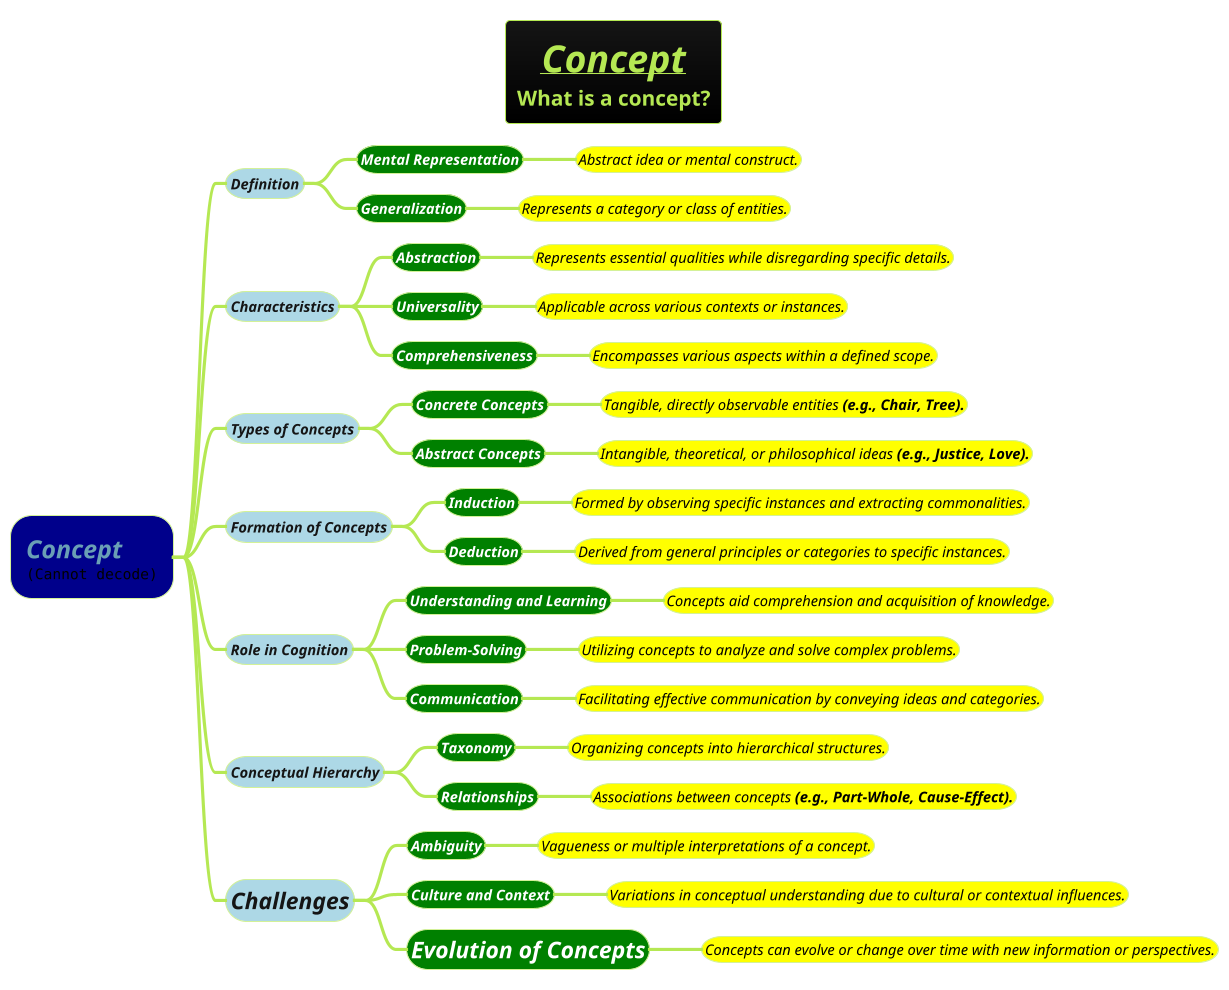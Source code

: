 @startmindmap
title =<i><b><u>Concept\nWhat is a concept?
!theme hacker

*[#darkblue] =<i>Concept\n<img:img.png>
**[#lightblue] <i><color #blac><size:14>Definition
***[#green] <b><i><color #white><size:14>Mental Representation
****[#yellow] <i><color #black><size:14>Abstract idea or mental construct.
***[#green] <b><i><color #white><size:14>Generalization
****[#yellow] <i><color #black><size:14>Represents a category or class of entities.
**[#lightblue] <i><color #blac><size:14>Characteristics
***[#green] <b><i><color #white><size:14>Abstraction
****[#yellow] <i><color #black><size:14>Represents essential qualities while disregarding specific details.
***[#green] <b><i><color #white><size:14>Universality
****[#yellow] <i><color #black><size:14>Applicable across various contexts or instances.
***[#green] <b><i><color #white><size:14>Comprehensiveness
****[#yellow] <i><color #black><size:14>Encompasses various aspects within a defined scope.
**[#lightblue] <i><color #blac><size:14>Types of Concepts
***[#green] <b><i><color #white><size:14>Concrete Concepts
****[#yellow] <i><color #black><size:14>Tangible, directly observable entities <b>(e.g., Chair, Tree).
***[#green] <b><i><color #white><size:14>Abstract Concepts
****[#yellow] <i><color #black><size:14>Intangible, theoretical, or philosophical ideas <b>(e.g., Justice, Love).
**[#lightblue] <i><color #blac><size:14>Formation of Concepts
***[#green] <b><i><color #white><size:14>Induction
****[#yellow] <i><color #black><size:14>Formed by observing specific instances and extracting commonalities.
***[#green] <b><i><color #white><size:14>Deduction
****[#yellow] <i><color #black><size:14>Derived from general principles or categories to specific instances.
**[#lightblue] <i><color #blac><size:14>Role in Cognition
***[#green] <b><i><color #white><size:14>Understanding and Learning
****[#yellow] <i><color #black><size:14>Concepts aid comprehension and acquisition of knowledge.
***[#green] <b><i><color #white><size:14>Problem-Solving
****[#yellow] <i><color #black><size:14>Utilizing concepts to analyze and solve complex problems.
***[#green] <b><i><color #white><size:14>Communication
****[#yellow] <i><color #black><size:14>Facilitating effective communication by conveying ideas and categories.
**[#lightblue] <i><color #blac><size:14>Conceptual Hierarchy
***[#green] <b><i><color #white><size:14>Taxonomy
****[#yellow] <i><color #black><size:14>Organizing concepts into hierarchical structures.
***[#green] <b><i><color #white><size:14>Relationships
****[#yellow] <i><color #black><size:14>Associations between concepts <b>(e.g., Part-Whole, Cause-Effect).
**[#lightblue] <i><color #blac><size:22>Challenges
***[#green] <b><i><color #white><size:14>Ambiguity
****[#yellow] <i><color #black><size:14>Vagueness or multiple interpretations of a concept.
***[#green] <b><i><color #white><size:14>Culture and Context
****[#yellow] <i><color #black><size:14>Variations in conceptual understanding due to cultural or contextual influences.
***[#green] <b><i><color #white><size:22>Evolution of Concepts
****[#yellow] <i><color #black><size:14>Concepts can evolve or change over time with new information or perspectives.
@endmindmap
